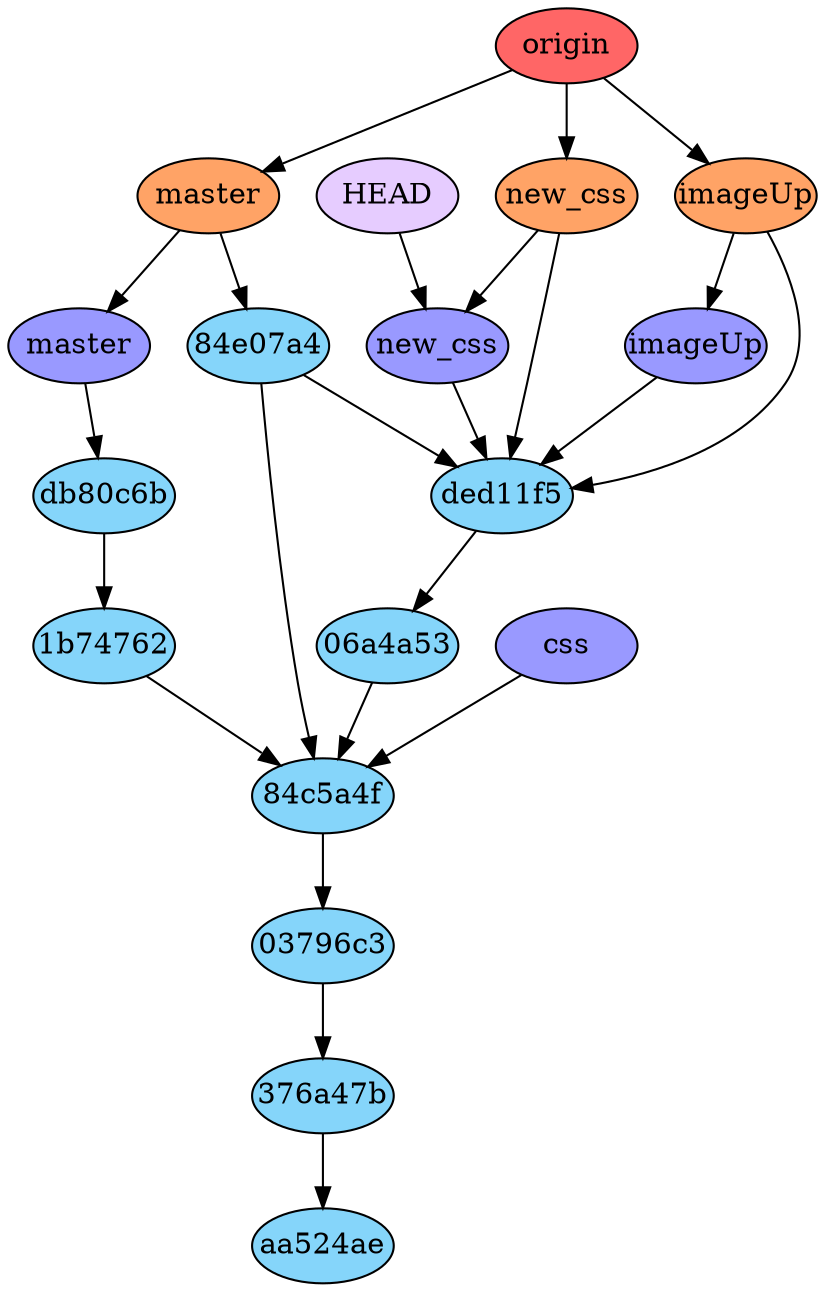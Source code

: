 digraph auto {
	graph [bgcolor=transparent]
	node [fixedsize=true style=filled width=0.95]
	"03796c33b3007408f24f5c89d7d7d00e5d869c70" [label="03796c3" fillcolor="#85d5fa"]
	"03796c33b3007408f24f5c89d7d7d00e5d869c70" -> "376a47bb7990886c79c7064720939c07bf896465"
	"06a4a531e94d27662632b590863be73eeab05cf1" [label="06a4a53" fillcolor="#85d5fa"]
	"06a4a531e94d27662632b590863be73eeab05cf1" -> "84c5a4f514427b66d6fac882cbdc8c0310a0e007"
	"1b74762097d8c83a919903c2de3a9433596c86be" [label="1b74762" fillcolor="#85d5fa"]
	"1b74762097d8c83a919903c2de3a9433596c86be" -> "84c5a4f514427b66d6fac882cbdc8c0310a0e007"
	"376a47bb7990886c79c7064720939c07bf896465" [label="376a47b" fillcolor="#85d5fa"]
	"376a47bb7990886c79c7064720939c07bf896465" -> aa524aeeb4814cfa739c611441a9afe8b64430bc
	"84c5a4f514427b66d6fac882cbdc8c0310a0e007" [label="84c5a4f" fillcolor="#85d5fa"]
	"84c5a4f514427b66d6fac882cbdc8c0310a0e007" -> "03796c33b3007408f24f5c89d7d7d00e5d869c70"
	"84e07a447573ddef32e17e2035c27343db597189" [label="84e07a4" fillcolor="#85d5fa"]
	"84e07a447573ddef32e17e2035c27343db597189" -> "84c5a4f514427b66d6fac882cbdc8c0310a0e007"
	"84e07a447573ddef32e17e2035c27343db597189" -> ded11f5512c9bbd6c984446497192c6386313ce0
	aa524aeeb4814cfa739c611441a9afe8b64430bc [label=aa524ae fillcolor="#85d5fa"]
	db80c6b10bec6878a3545bdea0963f47e0ae6642 [label=db80c6b fillcolor="#85d5fa"]
	db80c6b10bec6878a3545bdea0963f47e0ae6642 -> "1b74762097d8c83a919903c2de3a9433596c86be"
	ded11f5512c9bbd6c984446497192c6386313ce0 [label=ded11f5 fillcolor="#85d5fa"]
	ded11f5512c9bbd6c984446497192c6386313ce0 -> "06a4a531e94d27662632b590863be73eeab05cf1"
	css [label=css fillcolor="#9999ff"]
	css -> "84c5a4f514427b66d6fac882cbdc8c0310a0e007"
	imageUploadFeature [label=imageUp fillcolor="#9999ff"]
	imageUploadFeature -> ded11f5512c9bbd6c984446497192c6386313ce0
	master [label=master fillcolor="#9999ff"]
	master -> db80c6b10bec6878a3545bdea0963f47e0ae6642
	new_css [label=new_css fillcolor="#9999ff"]
	new_css -> ded11f5512c9bbd6c984446497192c6386313ce0
	HEAD [label=HEAD fillcolor="#e6ccff"]
	HEAD -> new_css
	"origin/imageUploadFeature" [label=imageUp fillcolor="#ffa366"]
	"origin/imageUploadFeature" -> ded11f5512c9bbd6c984446497192c6386313ce0
	"origin/master" [label=master fillcolor="#ffa366"]
	"origin/master" -> "84e07a447573ddef32e17e2035c27343db597189"
	"origin/new_css" [label=new_css fillcolor="#ffa366"]
	"origin/new_css" -> ded11f5512c9bbd6c984446497192c6386313ce0
	origin [label=origin fillcolor="#ff6666"]
	origin -> "origin/imageUploadFeature"
	origin -> "origin/master"
	origin -> "origin/new_css"
	"origin/imageUploadFeature" -> imageUploadFeature
	"origin/master" -> master
	"origin/new_css" -> new_css
}
